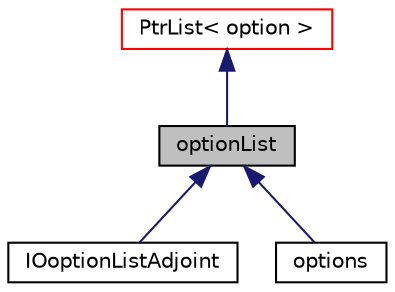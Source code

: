 digraph "optionList"
{
  bgcolor="transparent";
  edge [fontname="Helvetica",fontsize="10",labelfontname="Helvetica",labelfontsize="10"];
  node [fontname="Helvetica",fontsize="10",shape=record];
  Node1 [label="optionList",height=0.2,width=0.4,color="black", fillcolor="grey75", style="filled" fontcolor="black"];
  Node2 -> Node1 [dir="back",color="midnightblue",fontsize="10",style="solid",fontname="Helvetica"];
  Node2 [label="PtrList\< option \>",height=0.2,width=0.4,color="red",URL="$classFoam_1_1PtrList.html"];
  Node1 -> Node3 [dir="back",color="midnightblue",fontsize="10",style="solid",fontname="Helvetica"];
  Node3 [label="IOoptionListAdjoint",height=0.2,width=0.4,color="black",URL="$classFoam_1_1fv_1_1IOoptionListAdjoint.html",tooltip="IOoptionListAdjoint. "];
  Node1 -> Node4 [dir="back",color="midnightblue",fontsize="10",style="solid",fontname="Helvetica"];
  Node4 [label="options",height=0.2,width=0.4,color="black",URL="$classFoam_1_1fv_1_1options.html",tooltip="Finite-volume options. "];
}
